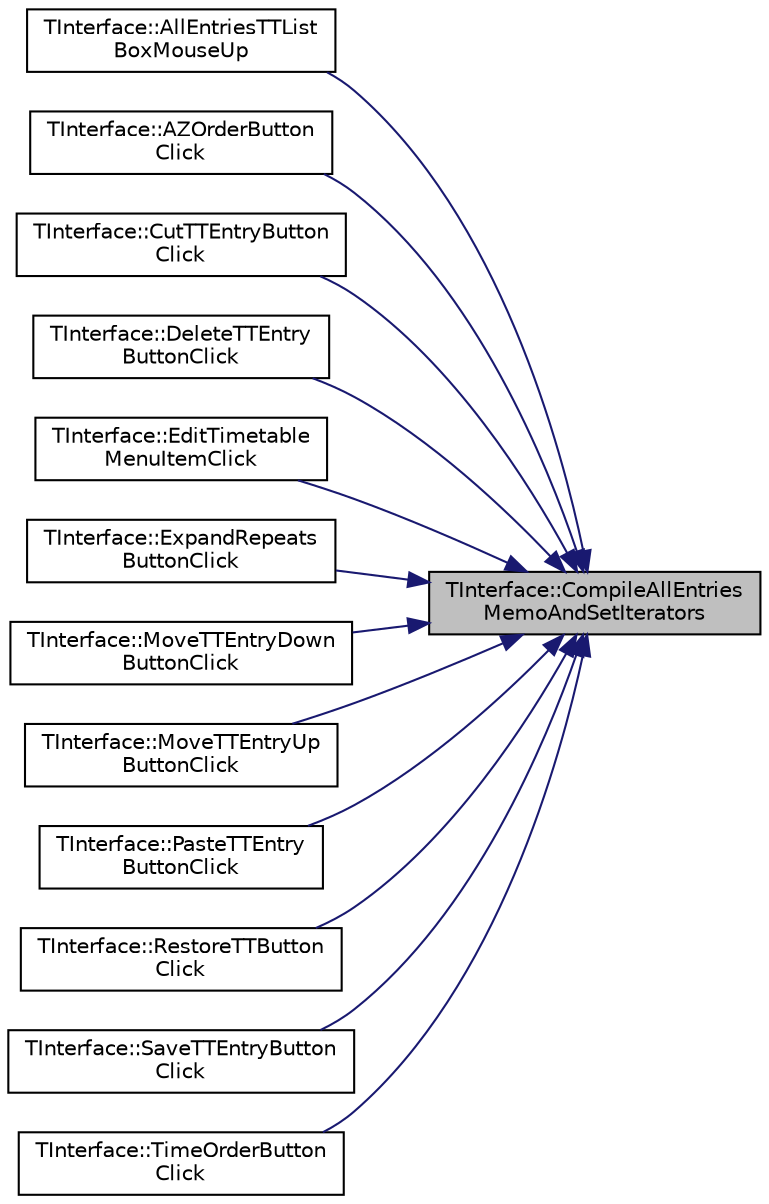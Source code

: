 digraph "TInterface::CompileAllEntriesMemoAndSetIterators"
{
 // INTERACTIVE_SVG=YES
 // LATEX_PDF_SIZE
  edge [fontname="Helvetica",fontsize="10",labelfontname="Helvetica",labelfontsize="10"];
  node [fontname="Helvetica",fontsize="10",shape=record];
  rankdir="RL";
  Node1 [label="TInterface::CompileAllEntries\lMemoAndSetIterators",height=0.2,width=0.4,color="black", fillcolor="grey75", style="filled", fontcolor="black",tooltip="Used during timetable editing funtions to compile the list of entries into the left hand long entry w..."];
  Node1 -> Node2 [dir="back",color="midnightblue",fontsize="10",style="solid",fontname="Helvetica"];
  Node2 [label="TInterface::AllEntriesTTList\lBoxMouseUp",height=0.2,width=0.4,color="black", fillcolor="white", style="filled",URL="$class_t_interface.html#a189a4b05f27d6b5ec8b9a90ec1a9cc50",tooltip=" "];
  Node1 -> Node3 [dir="back",color="midnightblue",fontsize="10",style="solid",fontname="Helvetica"];
  Node3 [label="TInterface::AZOrderButton\lClick",height=0.2,width=0.4,color="black", fillcolor="white", style="filled",URL="$class_t_interface.html#a28579472104533fb5fd01066a22fbb5b",tooltip=" "];
  Node1 -> Node4 [dir="back",color="midnightblue",fontsize="10",style="solid",fontname="Helvetica"];
  Node4 [label="TInterface::CutTTEntryButton\lClick",height=0.2,width=0.4,color="black", fillcolor="white", style="filled",URL="$class_t_interface.html#acd41ae8fa5d16248a867472d9c8ae646",tooltip=" "];
  Node1 -> Node5 [dir="back",color="midnightblue",fontsize="10",style="solid",fontname="Helvetica"];
  Node5 [label="TInterface::DeleteTTEntry\lButtonClick",height=0.2,width=0.4,color="black", fillcolor="white", style="filled",URL="$class_t_interface.html#abdd4a70649a10a29c9a069d040072808",tooltip=" "];
  Node1 -> Node6 [dir="back",color="midnightblue",fontsize="10",style="solid",fontname="Helvetica"];
  Node6 [label="TInterface::EditTimetable\lMenuItemClick",height=0.2,width=0.4,color="black", fillcolor="white", style="filled",URL="$class_t_interface.html#a0cf35a6e4a6cfa72b63222acb51f9f74",tooltip=" "];
  Node1 -> Node7 [dir="back",color="midnightblue",fontsize="10",style="solid",fontname="Helvetica"];
  Node7 [label="TInterface::ExpandRepeats\lButtonClick",height=0.2,width=0.4,color="black", fillcolor="white", style="filled",URL="$class_t_interface.html#a73c3a3003b50db610f10c8bbfffeb8a9",tooltip=" "];
  Node1 -> Node8 [dir="back",color="midnightblue",fontsize="10",style="solid",fontname="Helvetica"];
  Node8 [label="TInterface::MoveTTEntryDown\lButtonClick",height=0.2,width=0.4,color="black", fillcolor="white", style="filled",URL="$class_t_interface.html#a64926df4f293df9f038ce8c78e0201bb",tooltip=" "];
  Node1 -> Node9 [dir="back",color="midnightblue",fontsize="10",style="solid",fontname="Helvetica"];
  Node9 [label="TInterface::MoveTTEntryUp\lButtonClick",height=0.2,width=0.4,color="black", fillcolor="white", style="filled",URL="$class_t_interface.html#a768f6e8fb12c5a77b591e223ef10a46d",tooltip=" "];
  Node1 -> Node10 [dir="back",color="midnightblue",fontsize="10",style="solid",fontname="Helvetica"];
  Node10 [label="TInterface::PasteTTEntry\lButtonClick",height=0.2,width=0.4,color="black", fillcolor="white", style="filled",URL="$class_t_interface.html#a02c5eb27baa019cb04e4704470371ae9",tooltip=" "];
  Node1 -> Node11 [dir="back",color="midnightblue",fontsize="10",style="solid",fontname="Helvetica"];
  Node11 [label="TInterface::RestoreTTButton\lClick",height=0.2,width=0.4,color="black", fillcolor="white", style="filled",URL="$class_t_interface.html#ae3e591300b5557eb124bad845ea6c34e",tooltip=" "];
  Node1 -> Node12 [dir="back",color="midnightblue",fontsize="10",style="solid",fontname="Helvetica"];
  Node12 [label="TInterface::SaveTTEntryButton\lClick",height=0.2,width=0.4,color="black", fillcolor="white", style="filled",URL="$class_t_interface.html#a3cf355e15ec89570b79bd893ffbf0818",tooltip=" "];
  Node1 -> Node13 [dir="back",color="midnightblue",fontsize="10",style="solid",fontname="Helvetica"];
  Node13 [label="TInterface::TimeOrderButton\lClick",height=0.2,width=0.4,color="black", fillcolor="white", style="filled",URL="$class_t_interface.html#a36b0607e635cb7c4aedcaf447e335145",tooltip=" "];
}
